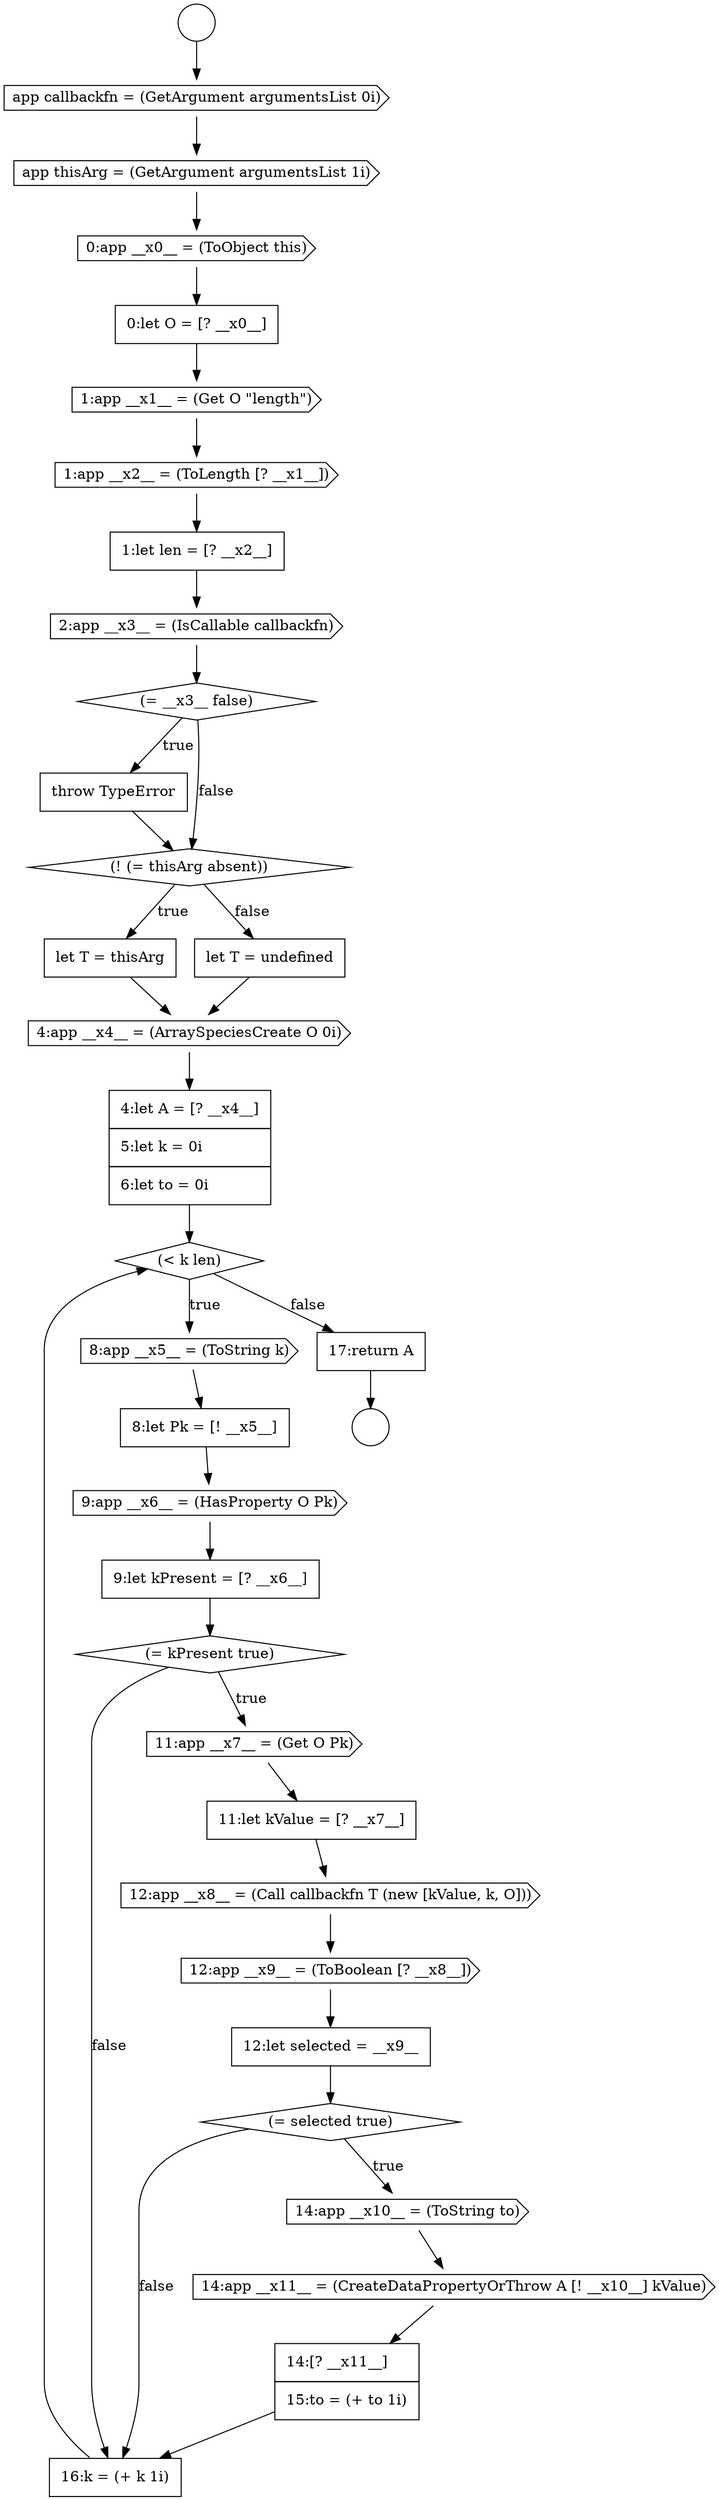 digraph {
  node14200 [shape=cds, label=<<font color="black">0:app __x0__ = (ToObject this)</font>> color="black" fillcolor="white" style=filled]
  node14228 [shape=none, margin=0, label=<<font color="black">
    <table border="0" cellborder="1" cellspacing="0" cellpadding="10">
      <tr><td align="left">16:k = (+ k 1i)</td></tr>
    </table>
  </font>> color="black" fillcolor="white" style=filled]
  node14205 [shape=cds, label=<<font color="black">2:app __x3__ = (IsCallable callbackfn)</font>> color="black" fillcolor="white" style=filled]
  node14209 [shape=none, margin=0, label=<<font color="black">
    <table border="0" cellborder="1" cellspacing="0" cellpadding="10">
      <tr><td align="left">let T = thisArg</td></tr>
    </table>
  </font>> color="black" fillcolor="white" style=filled]
  node14196 [shape=circle label=" " color="black" fillcolor="white" style=filled]
  node14217 [shape=none, margin=0, label=<<font color="black">
    <table border="0" cellborder="1" cellspacing="0" cellpadding="10">
      <tr><td align="left">9:let kPresent = [? __x6__]</td></tr>
    </table>
  </font>> color="black" fillcolor="white" style=filled]
  node14212 [shape=none, margin=0, label=<<font color="black">
    <table border="0" cellborder="1" cellspacing="0" cellpadding="10">
      <tr><td align="left">4:let A = [? __x4__]</td></tr>
      <tr><td align="left">5:let k = 0i</td></tr>
      <tr><td align="left">6:let to = 0i</td></tr>
    </table>
  </font>> color="black" fillcolor="white" style=filled]
  node14227 [shape=none, margin=0, label=<<font color="black">
    <table border="0" cellborder="1" cellspacing="0" cellpadding="10">
      <tr><td align="left">14:[? __x11__]</td></tr>
      <tr><td align="left">15:to = (+ to 1i)</td></tr>
    </table>
  </font>> color="black" fillcolor="white" style=filled]
  node14216 [shape=cds, label=<<font color="black">9:app __x6__ = (HasProperty O Pk)</font>> color="black" fillcolor="white" style=filled]
  node14206 [shape=diamond, label=<<font color="black">(= __x3__ false)</font>> color="black" fillcolor="white" style=filled]
  node14198 [shape=cds, label=<<font color="black">app callbackfn = (GetArgument argumentsList 0i)</font>> color="black" fillcolor="white" style=filled]
  node14207 [shape=none, margin=0, label=<<font color="black">
    <table border="0" cellborder="1" cellspacing="0" cellpadding="10">
      <tr><td align="left">throw TypeError</td></tr>
    </table>
  </font>> color="black" fillcolor="white" style=filled]
  node14211 [shape=cds, label=<<font color="black">4:app __x4__ = (ArraySpeciesCreate O 0i)</font>> color="black" fillcolor="white" style=filled]
  node14226 [shape=cds, label=<<font color="black">14:app __x11__ = (CreateDataPropertyOrThrow A [! __x10__] kValue)</font>> color="black" fillcolor="white" style=filled]
  node14219 [shape=cds, label=<<font color="black">11:app __x7__ = (Get O Pk)</font>> color="black" fillcolor="white" style=filled]
  node14214 [shape=cds, label=<<font color="black">8:app __x5__ = (ToString k)</font>> color="black" fillcolor="white" style=filled]
  node14225 [shape=cds, label=<<font color="black">14:app __x10__ = (ToString to)</font>> color="black" fillcolor="white" style=filled]
  node14210 [shape=none, margin=0, label=<<font color="black">
    <table border="0" cellborder="1" cellspacing="0" cellpadding="10">
      <tr><td align="left">let T = undefined</td></tr>
    </table>
  </font>> color="black" fillcolor="white" style=filled]
  node14221 [shape=cds, label=<<font color="black">12:app __x8__ = (Call callbackfn T (new [kValue, k, O]))</font>> color="black" fillcolor="white" style=filled]
  node14220 [shape=none, margin=0, label=<<font color="black">
    <table border="0" cellborder="1" cellspacing="0" cellpadding="10">
      <tr><td align="left">11:let kValue = [? __x7__]</td></tr>
    </table>
  </font>> color="black" fillcolor="white" style=filled]
  node14203 [shape=cds, label=<<font color="black">1:app __x2__ = (ToLength [? __x1__])</font>> color="black" fillcolor="white" style=filled]
  node14213 [shape=diamond, label=<<font color="black">(&lt; k len)</font>> color="black" fillcolor="white" style=filled]
  node14199 [shape=cds, label=<<font color="black">app thisArg = (GetArgument argumentsList 1i)</font>> color="black" fillcolor="white" style=filled]
  node14222 [shape=cds, label=<<font color="black">12:app __x9__ = (ToBoolean [? __x8__])</font>> color="black" fillcolor="white" style=filled]
  node14223 [shape=none, margin=0, label=<<font color="black">
    <table border="0" cellborder="1" cellspacing="0" cellpadding="10">
      <tr><td align="left">12:let selected = __x9__</td></tr>
    </table>
  </font>> color="black" fillcolor="white" style=filled]
  node14218 [shape=diamond, label=<<font color="black">(= kPresent true)</font>> color="black" fillcolor="white" style=filled]
  node14201 [shape=none, margin=0, label=<<font color="black">
    <table border="0" cellborder="1" cellspacing="0" cellpadding="10">
      <tr><td align="left">0:let O = [? __x0__]</td></tr>
    </table>
  </font>> color="black" fillcolor="white" style=filled]
  node14215 [shape=none, margin=0, label=<<font color="black">
    <table border="0" cellborder="1" cellspacing="0" cellpadding="10">
      <tr><td align="left">8:let Pk = [! __x5__]</td></tr>
    </table>
  </font>> color="black" fillcolor="white" style=filled]
  node14197 [shape=circle label=" " color="black" fillcolor="white" style=filled]
  node14202 [shape=cds, label=<<font color="black">1:app __x1__ = (Get O &quot;length&quot;)</font>> color="black" fillcolor="white" style=filled]
  node14224 [shape=diamond, label=<<font color="black">(= selected true)</font>> color="black" fillcolor="white" style=filled]
  node14204 [shape=none, margin=0, label=<<font color="black">
    <table border="0" cellborder="1" cellspacing="0" cellpadding="10">
      <tr><td align="left">1:let len = [? __x2__]</td></tr>
    </table>
  </font>> color="black" fillcolor="white" style=filled]
  node14229 [shape=none, margin=0, label=<<font color="black">
    <table border="0" cellborder="1" cellspacing="0" cellpadding="10">
      <tr><td align="left">17:return A</td></tr>
    </table>
  </font>> color="black" fillcolor="white" style=filled]
  node14208 [shape=diamond, label=<<font color="black">(! (= thisArg absent))</font>> color="black" fillcolor="white" style=filled]
  node14224 -> node14225 [label=<<font color="black">true</font>> color="black"]
  node14224 -> node14228 [label=<<font color="black">false</font>> color="black"]
  node14204 -> node14205 [ color="black"]
  node14225 -> node14226 [ color="black"]
  node14198 -> node14199 [ color="black"]
  node14209 -> node14211 [ color="black"]
  node14213 -> node14214 [label=<<font color="black">true</font>> color="black"]
  node14213 -> node14229 [label=<<font color="black">false</font>> color="black"]
  node14196 -> node14198 [ color="black"]
  node14210 -> node14211 [ color="black"]
  node14214 -> node14215 [ color="black"]
  node14201 -> node14202 [ color="black"]
  node14203 -> node14204 [ color="black"]
  node14208 -> node14209 [label=<<font color="black">true</font>> color="black"]
  node14208 -> node14210 [label=<<font color="black">false</font>> color="black"]
  node14221 -> node14222 [ color="black"]
  node14220 -> node14221 [ color="black"]
  node14228 -> node14213 [ color="black"]
  node14200 -> node14201 [ color="black"]
  node14217 -> node14218 [ color="black"]
  node14227 -> node14228 [ color="black"]
  node14222 -> node14223 [ color="black"]
  node14199 -> node14200 [ color="black"]
  node14223 -> node14224 [ color="black"]
  node14229 -> node14197 [ color="black"]
  node14202 -> node14203 [ color="black"]
  node14216 -> node14217 [ color="black"]
  node14215 -> node14216 [ color="black"]
  node14226 -> node14227 [ color="black"]
  node14219 -> node14220 [ color="black"]
  node14206 -> node14207 [label=<<font color="black">true</font>> color="black"]
  node14206 -> node14208 [label=<<font color="black">false</font>> color="black"]
  node14211 -> node14212 [ color="black"]
  node14218 -> node14219 [label=<<font color="black">true</font>> color="black"]
  node14218 -> node14228 [label=<<font color="black">false</font>> color="black"]
  node14207 -> node14208 [ color="black"]
  node14212 -> node14213 [ color="black"]
  node14205 -> node14206 [ color="black"]
}
